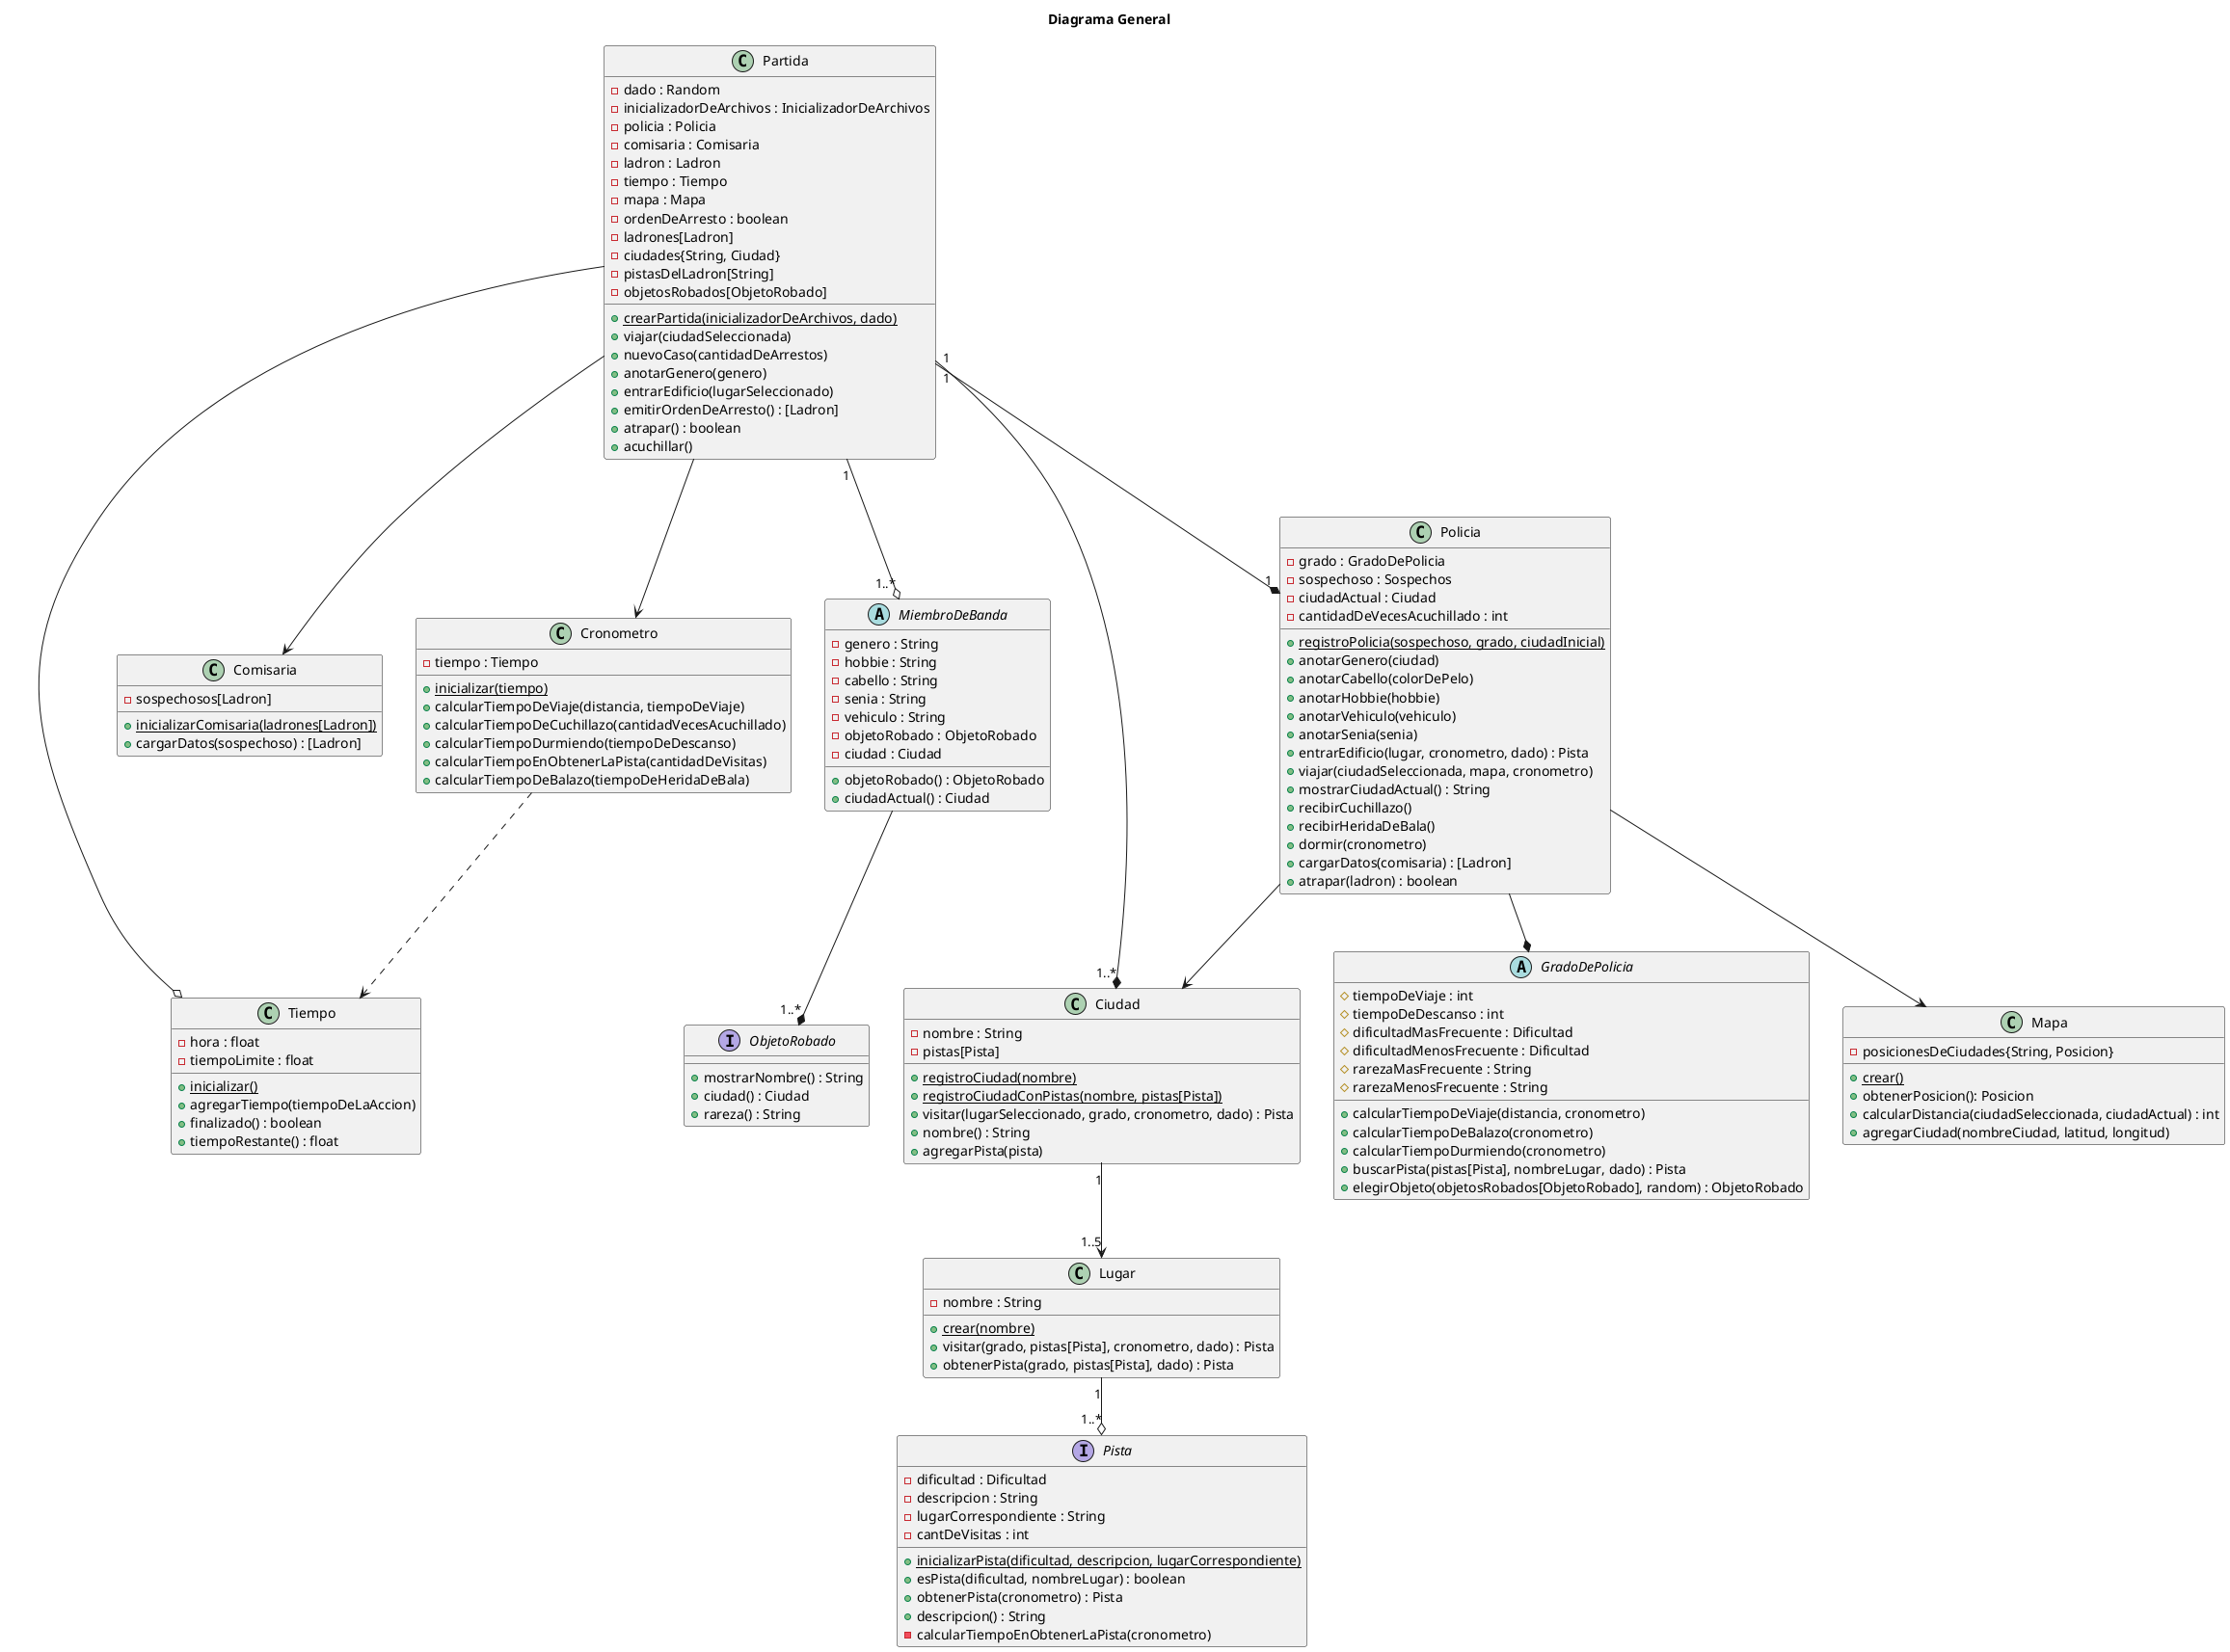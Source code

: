 @startuml
title Diagrama General


class Ciudad{
    - nombre : String
    - pistas[Pista]
    + {static} registroCiudad(nombre)
    + {static} registroCiudadConPistas(nombre, pistas[Pista])
    + visitar(lugarSeleccionado, grado, cronometro, dado) : Pista
    + nombre() : String
    + agregarPista(pista)

}

class Comisaria {
    - sospechosos[Ladron]
    + {static} inicializarComisaria(ladrones[Ladron])
    + cargarDatos(sospechoso) : [Ladron]
}

class Cronometro {
    - tiempo : Tiempo
    + {static} inicializar(tiempo)
    + calcularTiempoDeViaje(distancia, tiempoDeViaje)
    + calcularTiempoDeCuchillazo(cantidadVecesAcuchillado)
    + calcularTiempoDurmiendo(tiempoDeDescanso)
    + calcularTiempoEnObtenerLaPista(cantidadDeVisitas)
    + calcularTiempoDeBalazo(tiempoDeHeridaDeBala)
}

class Partida{
    - dado : Random
    - inicializadorDeArchivos : InicializadorDeArchivos
    - policia : Policia
    - comisaria : Comisaria
    - ladron : Ladron
    - tiempo : Tiempo
    - mapa : Mapa
    - ordenDeArresto : boolean
    - ladrones[Ladron]
    - ciudades{String, Ciudad}
    - pistasDelLadron[String]
    - objetosRobados[ObjetoRobado]
    + {static} crearPartida(inicializadorDeArchivos, dado)
    + viajar(ciudadSeleccionada)
    + nuevoCaso(cantidadDeArrestos)
    + anotarGenero(genero)
    + entrarEdificio(lugarSeleccionado)
    + emitirOrdenDeArresto() : [Ladron]
    + atrapar() : boolean
    + acuchillar()
}

abstract class MiembroDeBanda{
    - genero : String
    - hobbie : String
    - cabello : String
    - senia : String
    - vehiculo : String
    - objetoRobado : ObjetoRobado
    - ciudad : Ciudad
    + objetoRobado() : ObjetoRobado
    + ciudadActual() : Ciudad
}

/'
class Ladron{
    - sexo : String
    - hobbie : String
    - cabello : String
    - seña : String
    - vehiculo : String
    - objetoRobado : ObjetoRobado
    + {static} registro(objetoRobado, cantidadArrestos)
    + {static} registroEspecifico(cantidadArrestos, objetoRobado, sexo, hobbie, seña, vehiculo)
    + anotarGenero(genero) : String
    + acuchillar(Policia) : int
}
'/


class Policia{
    - grado : GradoDePolicia
    - sospechoso : Sospechos
    - ciudadActual : Ciudad
    - cantidadDeVecesAcuchillado : int
    + {static} registroPolicia(sospechoso, grado, ciudadInicial)
    + anotarGenero(ciudad)
    + anotarCabello(colorDePelo)
    + anotarHobbie(hobbie)
    + anotarVehiculo(vehiculo)
    + anotarSenia(senia)
    + entrarEdificio(lugar, cronometro, dado) : Pista
    + viajar(ciudadSeleccionada, mapa, cronometro)
    + mostrarCiudadActual() : String
    + recibirCuchillazo()
    + recibirHeridaDeBala()
    + dormir(cronometro)
    + cargarDatos(comisaria) : [Ladron]
    + atrapar(ladron) : boolean
}

class Mapa{
    - posicionesDeCiudades{String, Posicion}
    + {static} crear()
    + obtenerPosicion(): Posicion
    + calcularDistancia(ciudadSeleccionada, ciudadActual) : int
    + agregarCiudad(nombreCiudad, latitud, longitud)
}

abstract class GradoDePolicia{
    # tiempoDeViaje : int
    # tiempoDeDescanso : int
    # dificultadMasFrecuente : Dificultad
    # dificultadMenosFrecuente : Dificultad
    # rarezaMasFrecuente : String
    # rarezaMenosFrecuente : String
    + calcularTiempoDeViaje(distancia, cronometro)
    + calcularTiempoDeBalazo(cronometro)
    + calcularTiempoDurmiendo(cronometro)
    + buscarPista(pistas[Pista], nombreLugar, dado) : Pista
    + elegirObjeto(objetosRobados[ObjetoRobado], random) : ObjetoRobado
}

class Lugar{
    - nombre : String
    + {static} crear(nombre)
    + visitar(grado, pistas[Pista], cronometro, dado) : Pista
    + obtenerPista(grado, pistas[Pista], dado) : Pista
}

interface Pista{
    - dificultad : Dificultad
    - descripcion : String
    - lugarCorrespondiente : String
    - cantDeVisitas : int
    + {static} inicializarPista(dificultad, descripcion, lugarCorrespondiente)
    + esPista(dificultad, nombreLugar) : boolean
    + obtenerPista(cronometro) : Pista
    + descripcion() : String
    - calcularTiempoEnObtenerLaPista(cronometro)
}

interface ObjetoRobado{
	+ mostrarNombre() : String
	+ ciudad() : Ciudad
	+ rareza() : String
}

class Tiempo{
    - hora : float
    - tiempoLimite : float
    + {static} inicializar()
    + agregarTiempo(tiempoDeLaAccion)
    + finalizado() : boolean
    + tiempoRestante() : float
}


Partida "1" --o "1..*" MiembroDeBanda
Partida"1" --* "1"Policia
Partida --o Tiempo
Policia --* GradoDePolicia
Policia --> Mapa
Partida "1" --* "1..*" Ciudad
Policia --> Ciudad
Ciudad "1" --> "1..5"Lugar
Lugar "1" --o "1..*" Pista

MiembroDeBanda --* "1..*" ObjetoRobado
Partida --> Comisaria
Cronometro ..> Tiempo
Partida --> Cronometro


@enduml